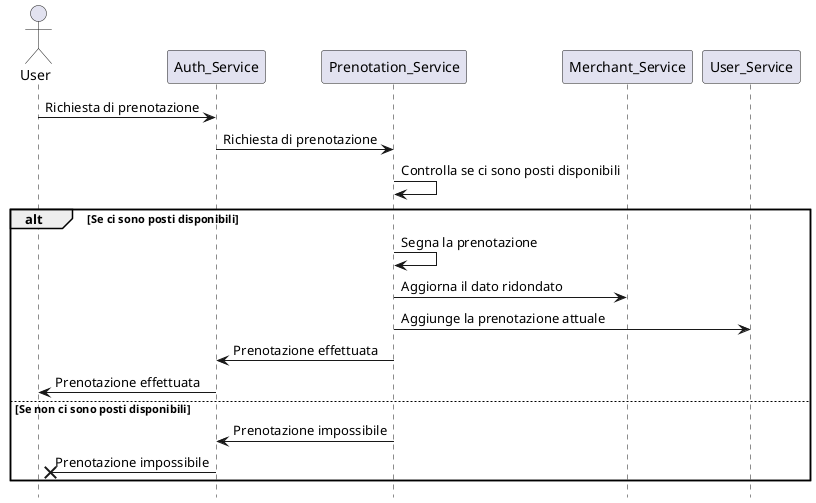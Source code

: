@startuml Prenotazione

hide footbox

actor User as user
participant Auth_Service as authservice
participant Prenotation_Service as prenotationservice
participant Merchant_Service as merchantservice
participant User_Service as userservice

user -> authservice: Richiesta di prenotazione
authservice -> prenotationservice: Richiesta di prenotazione
prenotationservice -> prenotationservice: Controlla se ci sono posti disponibili
alt Se ci sono posti disponibili
prenotationservice -> prenotationservice: Segna la prenotazione
prenotationservice -> merchantservice: Aggiorna il dato ridondato
prenotationservice -> userservice: Aggiunge la prenotazione attuale
prenotationservice -> authservice: Prenotazione effettuata
authservice -> user: Prenotazione effettuata
else Se non ci sono posti disponibili
prenotationservice -> authservice: Prenotazione impossibile
authservice -x user: Prenotazione impossibile
end 

@enduml